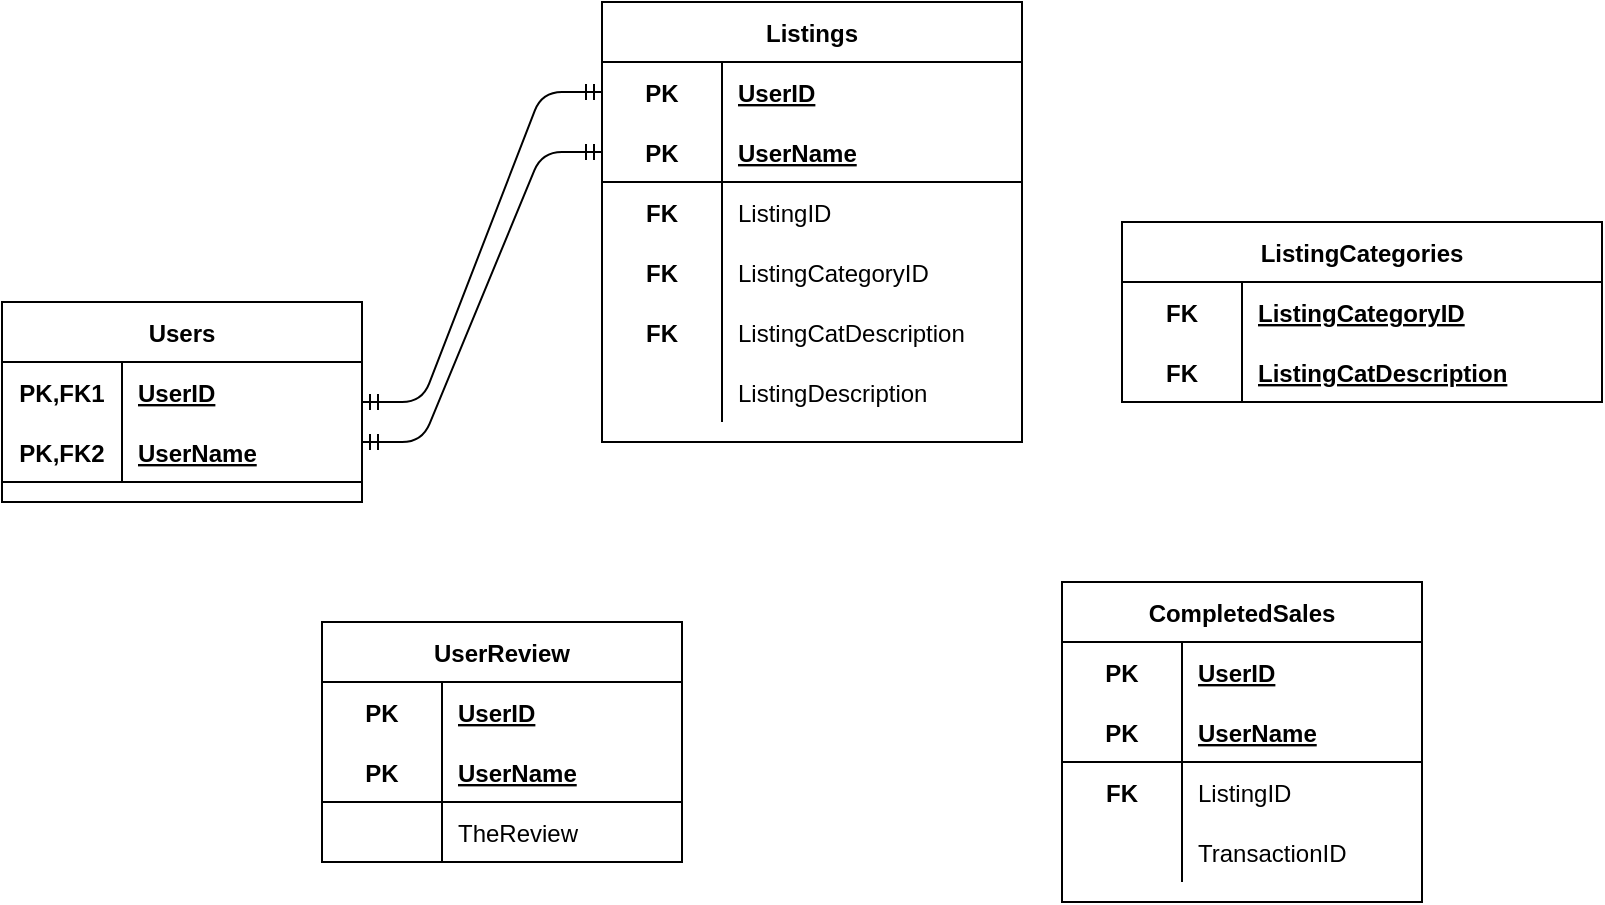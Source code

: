 <mxfile version="14.3.1" type="github">
  <diagram id="fB64tMOYFkFWQUvkLbui" name="Page-1">
    <mxGraphModel dx="1038" dy="587" grid="1" gridSize="10" guides="1" tooltips="1" connect="1" arrows="1" fold="1" page="1" pageScale="1" pageWidth="850" pageHeight="1100" math="0" shadow="0">
      <root>
        <mxCell id="0" />
        <mxCell id="1" parent="0" />
        <mxCell id="xFfkrpB8t_EoLugRh91A-27" value="UserReview" style="shape=table;startSize=30;container=1;collapsible=1;childLayout=tableLayout;fixedRows=1;rowLines=0;fontStyle=1;align=center;resizeLast=1;" parent="1" vertex="1">
          <mxGeometry x="180" y="340" width="180" height="120" as="geometry" />
        </mxCell>
        <mxCell id="xFfkrpB8t_EoLugRh91A-28" value="" style="shape=partialRectangle;collapsible=0;dropTarget=0;pointerEvents=0;fillColor=none;top=0;left=0;bottom=0;right=0;points=[[0,0.5],[1,0.5]];portConstraint=eastwest;" parent="xFfkrpB8t_EoLugRh91A-27" vertex="1">
          <mxGeometry y="30" width="180" height="30" as="geometry" />
        </mxCell>
        <mxCell id="xFfkrpB8t_EoLugRh91A-29" value="PK" style="shape=partialRectangle;connectable=0;fillColor=none;top=0;left=0;bottom=0;right=0;fontStyle=1;overflow=hidden;" parent="xFfkrpB8t_EoLugRh91A-28" vertex="1">
          <mxGeometry width="60" height="30" as="geometry" />
        </mxCell>
        <mxCell id="xFfkrpB8t_EoLugRh91A-30" value="UserID" style="shape=partialRectangle;connectable=0;fillColor=none;top=0;left=0;bottom=0;right=0;align=left;spacingLeft=6;fontStyle=5;overflow=hidden;" parent="xFfkrpB8t_EoLugRh91A-28" vertex="1">
          <mxGeometry x="60" width="120" height="30" as="geometry" />
        </mxCell>
        <mxCell id="xFfkrpB8t_EoLugRh91A-31" value="" style="shape=partialRectangle;collapsible=0;dropTarget=0;pointerEvents=0;fillColor=none;top=0;left=0;bottom=1;right=0;points=[[0,0.5],[1,0.5]];portConstraint=eastwest;" parent="xFfkrpB8t_EoLugRh91A-27" vertex="1">
          <mxGeometry y="60" width="180" height="30" as="geometry" />
        </mxCell>
        <mxCell id="xFfkrpB8t_EoLugRh91A-32" value="PK" style="shape=partialRectangle;connectable=0;fillColor=none;top=0;left=0;bottom=0;right=0;fontStyle=1;overflow=hidden;" parent="xFfkrpB8t_EoLugRh91A-31" vertex="1">
          <mxGeometry width="60" height="30" as="geometry" />
        </mxCell>
        <mxCell id="xFfkrpB8t_EoLugRh91A-33" value="UserName" style="shape=partialRectangle;connectable=0;fillColor=none;top=0;left=0;bottom=0;right=0;align=left;spacingLeft=6;fontStyle=5;overflow=hidden;" parent="xFfkrpB8t_EoLugRh91A-31" vertex="1">
          <mxGeometry x="60" width="120" height="30" as="geometry" />
        </mxCell>
        <mxCell id="xFfkrpB8t_EoLugRh91A-34" value="" style="shape=partialRectangle;collapsible=0;dropTarget=0;pointerEvents=0;fillColor=none;top=0;left=0;bottom=0;right=0;points=[[0,0.5],[1,0.5]];portConstraint=eastwest;" parent="xFfkrpB8t_EoLugRh91A-27" vertex="1">
          <mxGeometry y="90" width="180" height="30" as="geometry" />
        </mxCell>
        <mxCell id="xFfkrpB8t_EoLugRh91A-35" value="" style="shape=partialRectangle;connectable=0;fillColor=none;top=0;left=0;bottom=0;right=0;editable=1;overflow=hidden;" parent="xFfkrpB8t_EoLugRh91A-34" vertex="1">
          <mxGeometry width="60" height="30" as="geometry" />
        </mxCell>
        <mxCell id="xFfkrpB8t_EoLugRh91A-36" value="TheReview" style="shape=partialRectangle;connectable=0;fillColor=none;top=0;left=0;bottom=0;right=0;align=left;spacingLeft=6;overflow=hidden;" parent="xFfkrpB8t_EoLugRh91A-34" vertex="1">
          <mxGeometry x="60" width="120" height="30" as="geometry" />
        </mxCell>
        <mxCell id="xFfkrpB8t_EoLugRh91A-53" value="Users" style="shape=table;startSize=30;container=1;collapsible=1;childLayout=tableLayout;fixedRows=1;rowLines=0;fontStyle=1;align=center;resizeLast=1;" parent="1" vertex="1">
          <mxGeometry x="20" y="180" width="180" height="100" as="geometry" />
        </mxCell>
        <mxCell id="xFfkrpB8t_EoLugRh91A-54" value="" style="shape=partialRectangle;collapsible=0;dropTarget=0;pointerEvents=0;fillColor=none;top=0;left=0;bottom=0;right=0;points=[[0,0.5],[1,0.5]];portConstraint=eastwest;" parent="xFfkrpB8t_EoLugRh91A-53" vertex="1">
          <mxGeometry y="30" width="180" height="30" as="geometry" />
        </mxCell>
        <mxCell id="xFfkrpB8t_EoLugRh91A-55" value="PK,FK1" style="shape=partialRectangle;connectable=0;fillColor=none;top=0;left=0;bottom=0;right=0;fontStyle=1;overflow=hidden;" parent="xFfkrpB8t_EoLugRh91A-54" vertex="1">
          <mxGeometry width="60" height="30" as="geometry" />
        </mxCell>
        <mxCell id="xFfkrpB8t_EoLugRh91A-56" value="UserID" style="shape=partialRectangle;connectable=0;fillColor=none;top=0;left=0;bottom=0;right=0;align=left;spacingLeft=6;fontStyle=5;overflow=hidden;" parent="xFfkrpB8t_EoLugRh91A-54" vertex="1">
          <mxGeometry x="60" width="120" height="30" as="geometry" />
        </mxCell>
        <mxCell id="xFfkrpB8t_EoLugRh91A-57" value="" style="shape=partialRectangle;collapsible=0;dropTarget=0;pointerEvents=0;fillColor=none;top=0;left=0;bottom=1;right=0;points=[[0,0.5],[1,0.5]];portConstraint=eastwest;" parent="xFfkrpB8t_EoLugRh91A-53" vertex="1">
          <mxGeometry y="60" width="180" height="30" as="geometry" />
        </mxCell>
        <mxCell id="xFfkrpB8t_EoLugRh91A-58" value="PK,FK2" style="shape=partialRectangle;connectable=0;fillColor=none;top=0;left=0;bottom=0;right=0;fontStyle=1;overflow=hidden;" parent="xFfkrpB8t_EoLugRh91A-57" vertex="1">
          <mxGeometry width="60" height="30" as="geometry" />
        </mxCell>
        <mxCell id="xFfkrpB8t_EoLugRh91A-59" value="UserName" style="shape=partialRectangle;connectable=0;fillColor=none;top=0;left=0;bottom=0;right=0;align=left;spacingLeft=6;fontStyle=5;overflow=hidden;" parent="xFfkrpB8t_EoLugRh91A-57" vertex="1">
          <mxGeometry x="60" width="120" height="30" as="geometry" />
        </mxCell>
        <mxCell id="xFfkrpB8t_EoLugRh91A-66" value="ListingCategories" style="shape=table;startSize=30;container=1;collapsible=1;childLayout=tableLayout;fixedRows=1;rowLines=0;fontStyle=1;align=center;resizeLast=1;" parent="1" vertex="1">
          <mxGeometry x="580" y="140" width="240" height="90" as="geometry" />
        </mxCell>
        <mxCell id="xFfkrpB8t_EoLugRh91A-67" value="" style="shape=partialRectangle;collapsible=0;dropTarget=0;pointerEvents=0;fillColor=none;top=0;left=0;bottom=0;right=0;points=[[0,0.5],[1,0.5]];portConstraint=eastwest;" parent="xFfkrpB8t_EoLugRh91A-66" vertex="1">
          <mxGeometry y="30" width="240" height="30" as="geometry" />
        </mxCell>
        <mxCell id="xFfkrpB8t_EoLugRh91A-68" value="FK" style="shape=partialRectangle;connectable=0;fillColor=none;top=0;left=0;bottom=0;right=0;fontStyle=1;overflow=hidden;" parent="xFfkrpB8t_EoLugRh91A-67" vertex="1">
          <mxGeometry width="60" height="30" as="geometry" />
        </mxCell>
        <mxCell id="xFfkrpB8t_EoLugRh91A-69" value="ListingCategoryID" style="shape=partialRectangle;connectable=0;fillColor=none;top=0;left=0;bottom=0;right=0;align=left;spacingLeft=6;fontStyle=5;overflow=hidden;" parent="xFfkrpB8t_EoLugRh91A-67" vertex="1">
          <mxGeometry x="60" width="180" height="30" as="geometry" />
        </mxCell>
        <mxCell id="xFfkrpB8t_EoLugRh91A-70" value="" style="shape=partialRectangle;collapsible=0;dropTarget=0;pointerEvents=0;fillColor=none;top=0;left=0;bottom=1;right=0;points=[[0,0.5],[1,0.5]];portConstraint=eastwest;" parent="xFfkrpB8t_EoLugRh91A-66" vertex="1">
          <mxGeometry y="60" width="240" height="30" as="geometry" />
        </mxCell>
        <mxCell id="xFfkrpB8t_EoLugRh91A-71" value="FK" style="shape=partialRectangle;connectable=0;fillColor=none;top=0;left=0;bottom=0;right=0;fontStyle=1;overflow=hidden;" parent="xFfkrpB8t_EoLugRh91A-70" vertex="1">
          <mxGeometry width="60" height="30" as="geometry" />
        </mxCell>
        <mxCell id="xFfkrpB8t_EoLugRh91A-72" value="ListingCatDescription" style="shape=partialRectangle;connectable=0;fillColor=none;top=0;left=0;bottom=0;right=0;align=left;spacingLeft=6;fontStyle=5;overflow=hidden;" parent="xFfkrpB8t_EoLugRh91A-70" vertex="1">
          <mxGeometry x="60" width="180" height="30" as="geometry" />
        </mxCell>
        <mxCell id="2J5BGBihmixoxJaA6tt8-1" value="Listings" style="shape=table;startSize=30;container=1;collapsible=1;childLayout=tableLayout;fixedRows=1;rowLines=0;fontStyle=1;align=center;resizeLast=1;" parent="1" vertex="1">
          <mxGeometry x="320" y="30" width="210" height="220" as="geometry" />
        </mxCell>
        <mxCell id="2J5BGBihmixoxJaA6tt8-2" value="" style="shape=partialRectangle;collapsible=0;dropTarget=0;pointerEvents=0;fillColor=none;top=0;left=0;bottom=0;right=0;points=[[0,0.5],[1,0.5]];portConstraint=eastwest;" parent="2J5BGBihmixoxJaA6tt8-1" vertex="1">
          <mxGeometry y="30" width="210" height="30" as="geometry" />
        </mxCell>
        <mxCell id="2J5BGBihmixoxJaA6tt8-3" value="PK" style="shape=partialRectangle;connectable=0;fillColor=none;top=0;left=0;bottom=0;right=0;fontStyle=1;overflow=hidden;" parent="2J5BGBihmixoxJaA6tt8-2" vertex="1">
          <mxGeometry width="60" height="30" as="geometry" />
        </mxCell>
        <mxCell id="2J5BGBihmixoxJaA6tt8-4" value="UserID" style="shape=partialRectangle;connectable=0;fillColor=none;top=0;left=0;bottom=0;right=0;align=left;spacingLeft=6;fontStyle=5;overflow=hidden;" parent="2J5BGBihmixoxJaA6tt8-2" vertex="1">
          <mxGeometry x="60" width="150" height="30" as="geometry" />
        </mxCell>
        <mxCell id="2J5BGBihmixoxJaA6tt8-5" value="" style="shape=partialRectangle;collapsible=0;dropTarget=0;pointerEvents=0;fillColor=none;top=0;left=0;bottom=1;right=0;points=[[0,0.5],[1,0.5]];portConstraint=eastwest;" parent="2J5BGBihmixoxJaA6tt8-1" vertex="1">
          <mxGeometry y="60" width="210" height="30" as="geometry" />
        </mxCell>
        <mxCell id="2J5BGBihmixoxJaA6tt8-6" value="PK" style="shape=partialRectangle;connectable=0;fillColor=none;top=0;left=0;bottom=0;right=0;fontStyle=1;overflow=hidden;" parent="2J5BGBihmixoxJaA6tt8-5" vertex="1">
          <mxGeometry width="60" height="30" as="geometry" />
        </mxCell>
        <mxCell id="2J5BGBihmixoxJaA6tt8-7" value="UserName" style="shape=partialRectangle;connectable=0;fillColor=none;top=0;left=0;bottom=0;right=0;align=left;spacingLeft=6;fontStyle=5;overflow=hidden;" parent="2J5BGBihmixoxJaA6tt8-5" vertex="1">
          <mxGeometry x="60" width="150" height="30" as="geometry" />
        </mxCell>
        <mxCell id="2J5BGBihmixoxJaA6tt8-14" value="" style="shape=partialRectangle;collapsible=0;dropTarget=0;pointerEvents=0;fillColor=none;top=0;left=0;bottom=0;right=0;points=[[0,0.5],[1,0.5]];portConstraint=eastwest;" parent="2J5BGBihmixoxJaA6tt8-1" vertex="1">
          <mxGeometry y="90" width="210" height="30" as="geometry" />
        </mxCell>
        <mxCell id="2J5BGBihmixoxJaA6tt8-15" value="FK" style="shape=partialRectangle;connectable=0;fillColor=none;top=0;left=0;bottom=0;right=0;fontStyle=1;overflow=hidden;" parent="2J5BGBihmixoxJaA6tt8-14" vertex="1">
          <mxGeometry width="60" height="30" as="geometry" />
        </mxCell>
        <mxCell id="2J5BGBihmixoxJaA6tt8-16" value="ListingID" style="shape=partialRectangle;connectable=0;fillColor=none;top=0;left=0;bottom=0;right=0;align=left;spacingLeft=6;fontStyle=0;overflow=hidden;" parent="2J5BGBihmixoxJaA6tt8-14" vertex="1">
          <mxGeometry x="60" width="150" height="30" as="geometry" />
        </mxCell>
        <mxCell id="2J5BGBihmixoxJaA6tt8-17" value="" style="shape=partialRectangle;collapsible=0;dropTarget=0;pointerEvents=0;fillColor=none;top=0;left=0;bottom=0;right=0;points=[[0,0.5],[1,0.5]];portConstraint=eastwest;" parent="2J5BGBihmixoxJaA6tt8-1" vertex="1">
          <mxGeometry y="120" width="210" height="30" as="geometry" />
        </mxCell>
        <mxCell id="2J5BGBihmixoxJaA6tt8-18" value="FK" style="shape=partialRectangle;connectable=0;fillColor=none;top=0;left=0;bottom=0;right=0;fontStyle=1;overflow=hidden;" parent="2J5BGBihmixoxJaA6tt8-17" vertex="1">
          <mxGeometry width="60" height="30" as="geometry" />
        </mxCell>
        <mxCell id="2J5BGBihmixoxJaA6tt8-19" value="ListingCategoryID" style="shape=partialRectangle;connectable=0;fillColor=none;top=0;left=0;bottom=0;right=0;align=left;spacingLeft=6;fontStyle=0;overflow=hidden;" parent="2J5BGBihmixoxJaA6tt8-17" vertex="1">
          <mxGeometry x="60" width="150" height="30" as="geometry" />
        </mxCell>
        <mxCell id="cMP1e0_fmIWZxjMMPKLq-1" value="" style="shape=partialRectangle;collapsible=0;dropTarget=0;pointerEvents=0;fillColor=none;top=0;left=0;bottom=0;right=0;points=[[0,0.5],[1,0.5]];portConstraint=eastwest;" vertex="1" parent="2J5BGBihmixoxJaA6tt8-1">
          <mxGeometry y="150" width="210" height="30" as="geometry" />
        </mxCell>
        <mxCell id="cMP1e0_fmIWZxjMMPKLq-2" value="FK" style="shape=partialRectangle;connectable=0;fillColor=none;top=0;left=0;bottom=0;right=0;fontStyle=1;overflow=hidden;" vertex="1" parent="cMP1e0_fmIWZxjMMPKLq-1">
          <mxGeometry width="60" height="30" as="geometry" />
        </mxCell>
        <mxCell id="cMP1e0_fmIWZxjMMPKLq-3" value="ListingCatDescription" style="shape=partialRectangle;connectable=0;fillColor=none;top=0;left=0;bottom=0;right=0;align=left;spacingLeft=6;fontStyle=0;overflow=hidden;" vertex="1" parent="cMP1e0_fmIWZxjMMPKLq-1">
          <mxGeometry x="60" width="150" height="30" as="geometry" />
        </mxCell>
        <mxCell id="2J5BGBihmixoxJaA6tt8-11" value="" style="shape=partialRectangle;collapsible=0;dropTarget=0;pointerEvents=0;fillColor=none;top=0;left=0;bottom=0;right=0;points=[[0,0.5],[1,0.5]];portConstraint=eastwest;" parent="2J5BGBihmixoxJaA6tt8-1" vertex="1">
          <mxGeometry y="180" width="210" height="30" as="geometry" />
        </mxCell>
        <mxCell id="2J5BGBihmixoxJaA6tt8-12" value="" style="shape=partialRectangle;connectable=0;fillColor=none;top=0;left=0;bottom=0;right=0;editable=1;overflow=hidden;" parent="2J5BGBihmixoxJaA6tt8-11" vertex="1">
          <mxGeometry width="60" height="30" as="geometry" />
        </mxCell>
        <mxCell id="2J5BGBihmixoxJaA6tt8-13" value="ListingDescription" style="shape=partialRectangle;connectable=0;fillColor=none;top=0;left=0;bottom=0;right=0;align=left;spacingLeft=6;overflow=hidden;" parent="2J5BGBihmixoxJaA6tt8-11" vertex="1">
          <mxGeometry x="60" width="150" height="30" as="geometry" />
        </mxCell>
        <mxCell id="cMP1e0_fmIWZxjMMPKLq-4" value="CompletedSales" style="shape=table;startSize=30;container=1;collapsible=1;childLayout=tableLayout;fixedRows=1;rowLines=0;fontStyle=1;align=center;resizeLast=1;" vertex="1" parent="1">
          <mxGeometry x="550" y="320" width="180" height="160" as="geometry" />
        </mxCell>
        <mxCell id="cMP1e0_fmIWZxjMMPKLq-5" value="" style="shape=partialRectangle;collapsible=0;dropTarget=0;pointerEvents=0;fillColor=none;top=0;left=0;bottom=0;right=0;points=[[0,0.5],[1,0.5]];portConstraint=eastwest;" vertex="1" parent="cMP1e0_fmIWZxjMMPKLq-4">
          <mxGeometry y="30" width="180" height="30" as="geometry" />
        </mxCell>
        <mxCell id="cMP1e0_fmIWZxjMMPKLq-6" value="PK" style="shape=partialRectangle;connectable=0;fillColor=none;top=0;left=0;bottom=0;right=0;fontStyle=1;overflow=hidden;" vertex="1" parent="cMP1e0_fmIWZxjMMPKLq-5">
          <mxGeometry width="60" height="30" as="geometry" />
        </mxCell>
        <mxCell id="cMP1e0_fmIWZxjMMPKLq-7" value="UserID" style="shape=partialRectangle;connectable=0;fillColor=none;top=0;left=0;bottom=0;right=0;align=left;spacingLeft=6;fontStyle=5;overflow=hidden;" vertex="1" parent="cMP1e0_fmIWZxjMMPKLq-5">
          <mxGeometry x="60" width="120" height="30" as="geometry" />
        </mxCell>
        <mxCell id="cMP1e0_fmIWZxjMMPKLq-8" value="" style="shape=partialRectangle;collapsible=0;dropTarget=0;pointerEvents=0;fillColor=none;top=0;left=0;bottom=1;right=0;points=[[0,0.5],[1,0.5]];portConstraint=eastwest;" vertex="1" parent="cMP1e0_fmIWZxjMMPKLq-4">
          <mxGeometry y="60" width="180" height="30" as="geometry" />
        </mxCell>
        <mxCell id="cMP1e0_fmIWZxjMMPKLq-9" value="PK" style="shape=partialRectangle;connectable=0;fillColor=none;top=0;left=0;bottom=0;right=0;fontStyle=1;overflow=hidden;" vertex="1" parent="cMP1e0_fmIWZxjMMPKLq-8">
          <mxGeometry width="60" height="30" as="geometry" />
        </mxCell>
        <mxCell id="cMP1e0_fmIWZxjMMPKLq-10" value="UserName" style="shape=partialRectangle;connectable=0;fillColor=none;top=0;left=0;bottom=0;right=0;align=left;spacingLeft=6;fontStyle=5;overflow=hidden;" vertex="1" parent="cMP1e0_fmIWZxjMMPKLq-8">
          <mxGeometry x="60" width="120" height="30" as="geometry" />
        </mxCell>
        <mxCell id="cMP1e0_fmIWZxjMMPKLq-17" value="" style="shape=partialRectangle;collapsible=0;dropTarget=0;pointerEvents=0;fillColor=none;top=0;left=0;bottom=0;right=0;points=[[0,0.5],[1,0.5]];portConstraint=eastwest;" vertex="1" parent="cMP1e0_fmIWZxjMMPKLq-4">
          <mxGeometry y="90" width="180" height="30" as="geometry" />
        </mxCell>
        <mxCell id="cMP1e0_fmIWZxjMMPKLq-18" value="FK" style="shape=partialRectangle;connectable=0;fillColor=none;top=0;left=0;bottom=0;right=0;fontStyle=1;overflow=hidden;" vertex="1" parent="cMP1e0_fmIWZxjMMPKLq-17">
          <mxGeometry width="60" height="30" as="geometry" />
        </mxCell>
        <mxCell id="cMP1e0_fmIWZxjMMPKLq-19" value="ListingID" style="shape=partialRectangle;connectable=0;fillColor=none;top=0;left=0;bottom=0;right=0;align=left;spacingLeft=6;fontStyle=0;overflow=hidden;" vertex="1" parent="cMP1e0_fmIWZxjMMPKLq-17">
          <mxGeometry x="60" width="120" height="30" as="geometry" />
        </mxCell>
        <mxCell id="cMP1e0_fmIWZxjMMPKLq-11" value="" style="shape=partialRectangle;collapsible=0;dropTarget=0;pointerEvents=0;fillColor=none;top=0;left=0;bottom=0;right=0;points=[[0,0.5],[1,0.5]];portConstraint=eastwest;" vertex="1" parent="cMP1e0_fmIWZxjMMPKLq-4">
          <mxGeometry y="120" width="180" height="30" as="geometry" />
        </mxCell>
        <mxCell id="cMP1e0_fmIWZxjMMPKLq-12" value="" style="shape=partialRectangle;connectable=0;fillColor=none;top=0;left=0;bottom=0;right=0;editable=1;overflow=hidden;" vertex="1" parent="cMP1e0_fmIWZxjMMPKLq-11">
          <mxGeometry width="60" height="30" as="geometry" />
        </mxCell>
        <mxCell id="cMP1e0_fmIWZxjMMPKLq-13" value="TransactionID" style="shape=partialRectangle;connectable=0;fillColor=none;top=0;left=0;bottom=0;right=0;align=left;spacingLeft=6;overflow=hidden;" vertex="1" parent="cMP1e0_fmIWZxjMMPKLq-11">
          <mxGeometry x="60" width="120" height="30" as="geometry" />
        </mxCell>
        <mxCell id="cMP1e0_fmIWZxjMMPKLq-21" value="" style="edgeStyle=entityRelationEdgeStyle;fontSize=12;html=1;endArrow=ERmandOne;startArrow=ERmandOne;entryX=0;entryY=0.5;entryDx=0;entryDy=0;" edge="1" parent="1" target="2J5BGBihmixoxJaA6tt8-2">
          <mxGeometry width="100" height="100" relative="1" as="geometry">
            <mxPoint x="200" y="230" as="sourcePoint" />
            <mxPoint x="300" y="130" as="targetPoint" />
          </mxGeometry>
        </mxCell>
        <mxCell id="cMP1e0_fmIWZxjMMPKLq-22" value="" style="edgeStyle=entityRelationEdgeStyle;fontSize=12;html=1;endArrow=ERmandOne;startArrow=ERmandOne;entryX=0;entryY=0.5;entryDx=0;entryDy=0;" edge="1" parent="1" target="2J5BGBihmixoxJaA6tt8-5">
          <mxGeometry width="100" height="100" relative="1" as="geometry">
            <mxPoint x="200" y="250" as="sourcePoint" />
            <mxPoint x="300" y="150" as="targetPoint" />
          </mxGeometry>
        </mxCell>
      </root>
    </mxGraphModel>
  </diagram>
</mxfile>
